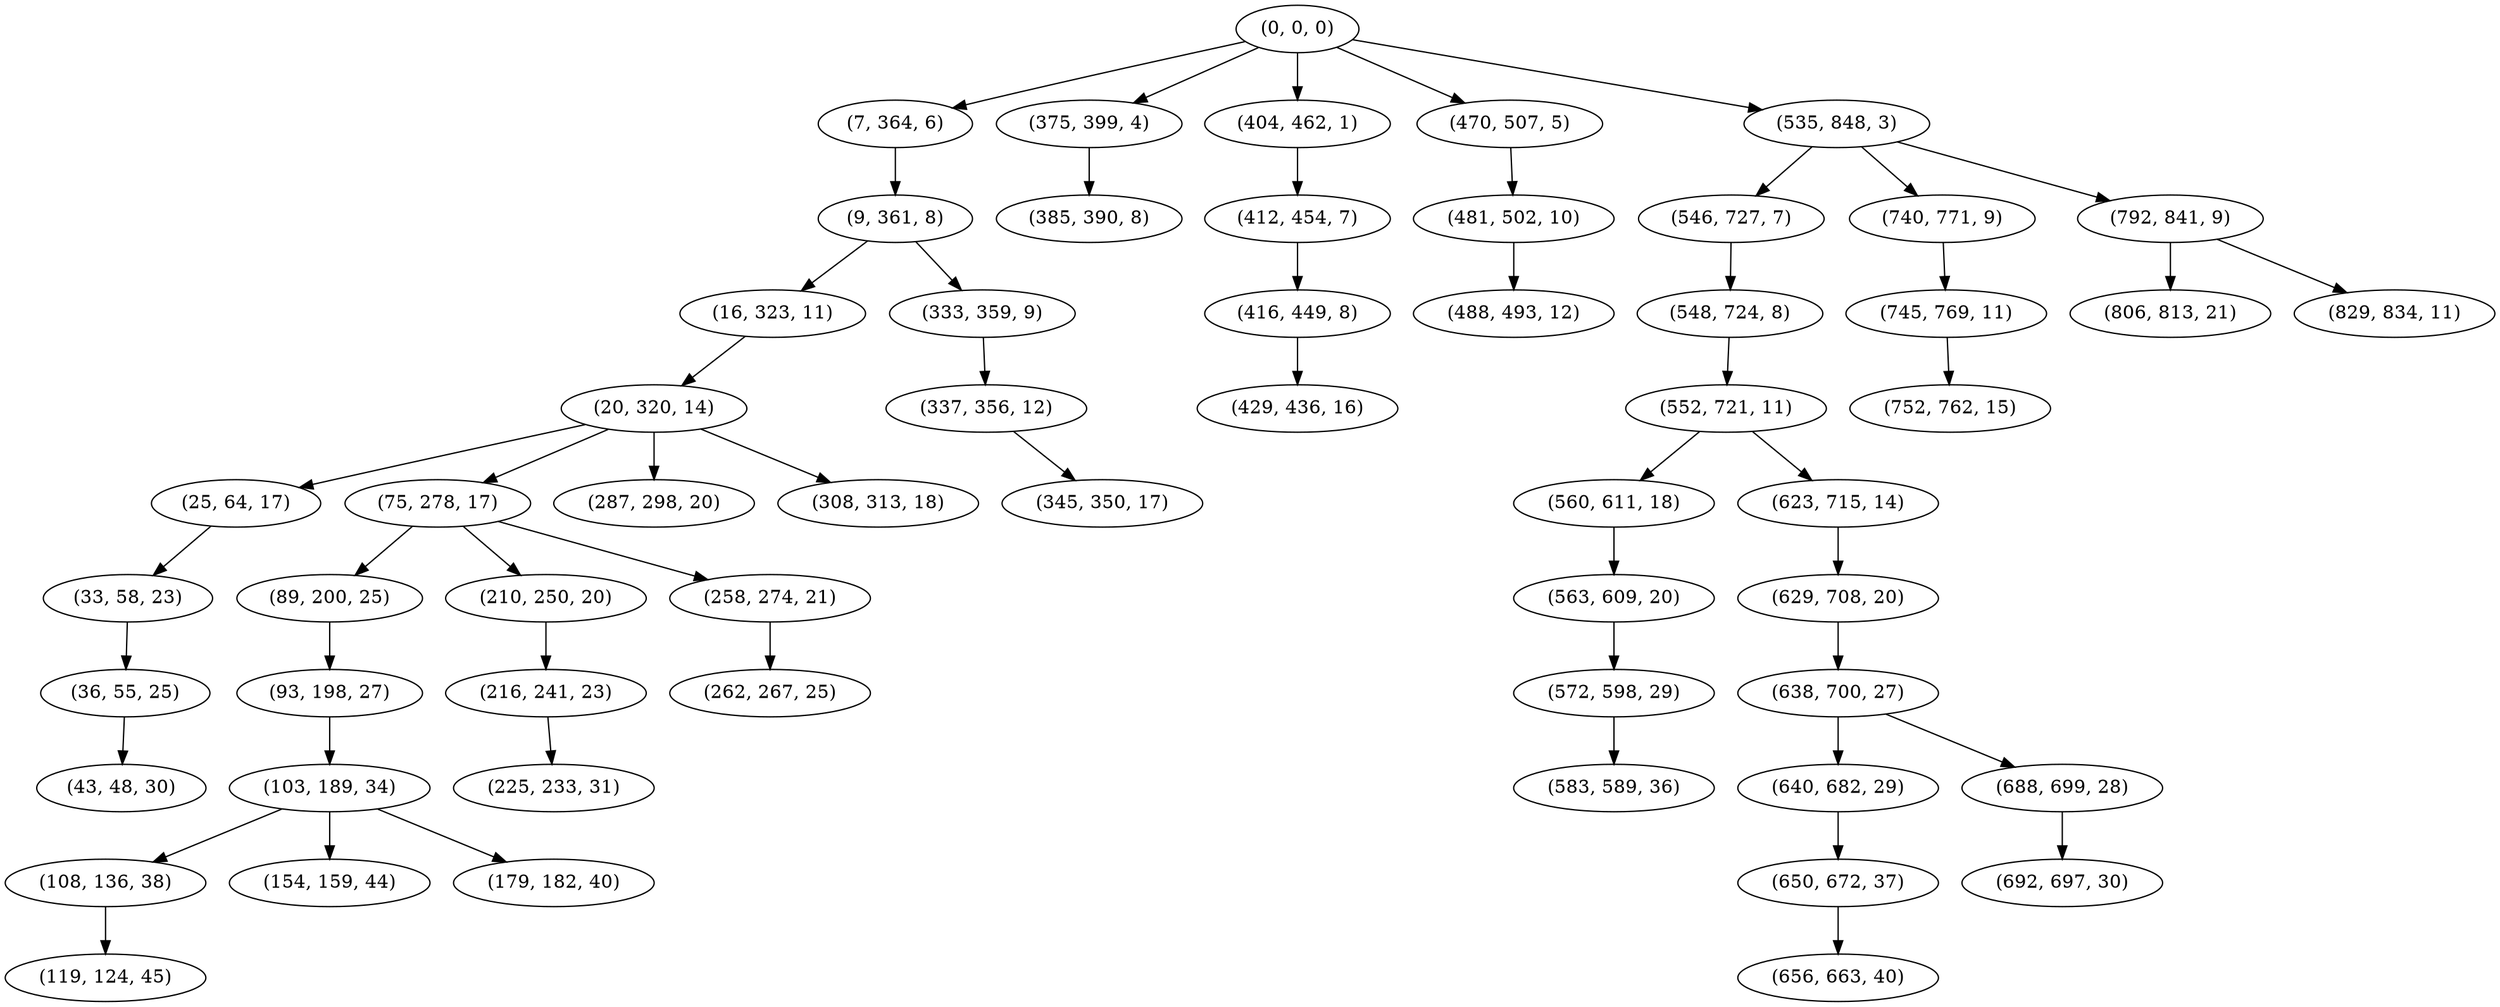 digraph tree {
    "(0, 0, 0)";
    "(7, 364, 6)";
    "(9, 361, 8)";
    "(16, 323, 11)";
    "(20, 320, 14)";
    "(25, 64, 17)";
    "(33, 58, 23)";
    "(36, 55, 25)";
    "(43, 48, 30)";
    "(75, 278, 17)";
    "(89, 200, 25)";
    "(93, 198, 27)";
    "(103, 189, 34)";
    "(108, 136, 38)";
    "(119, 124, 45)";
    "(154, 159, 44)";
    "(179, 182, 40)";
    "(210, 250, 20)";
    "(216, 241, 23)";
    "(225, 233, 31)";
    "(258, 274, 21)";
    "(262, 267, 25)";
    "(287, 298, 20)";
    "(308, 313, 18)";
    "(333, 359, 9)";
    "(337, 356, 12)";
    "(345, 350, 17)";
    "(375, 399, 4)";
    "(385, 390, 8)";
    "(404, 462, 1)";
    "(412, 454, 7)";
    "(416, 449, 8)";
    "(429, 436, 16)";
    "(470, 507, 5)";
    "(481, 502, 10)";
    "(488, 493, 12)";
    "(535, 848, 3)";
    "(546, 727, 7)";
    "(548, 724, 8)";
    "(552, 721, 11)";
    "(560, 611, 18)";
    "(563, 609, 20)";
    "(572, 598, 29)";
    "(583, 589, 36)";
    "(623, 715, 14)";
    "(629, 708, 20)";
    "(638, 700, 27)";
    "(640, 682, 29)";
    "(650, 672, 37)";
    "(656, 663, 40)";
    "(688, 699, 28)";
    "(692, 697, 30)";
    "(740, 771, 9)";
    "(745, 769, 11)";
    "(752, 762, 15)";
    "(792, 841, 9)";
    "(806, 813, 21)";
    "(829, 834, 11)";
    "(0, 0, 0)" -> "(7, 364, 6)";
    "(0, 0, 0)" -> "(375, 399, 4)";
    "(0, 0, 0)" -> "(404, 462, 1)";
    "(0, 0, 0)" -> "(470, 507, 5)";
    "(0, 0, 0)" -> "(535, 848, 3)";
    "(7, 364, 6)" -> "(9, 361, 8)";
    "(9, 361, 8)" -> "(16, 323, 11)";
    "(9, 361, 8)" -> "(333, 359, 9)";
    "(16, 323, 11)" -> "(20, 320, 14)";
    "(20, 320, 14)" -> "(25, 64, 17)";
    "(20, 320, 14)" -> "(75, 278, 17)";
    "(20, 320, 14)" -> "(287, 298, 20)";
    "(20, 320, 14)" -> "(308, 313, 18)";
    "(25, 64, 17)" -> "(33, 58, 23)";
    "(33, 58, 23)" -> "(36, 55, 25)";
    "(36, 55, 25)" -> "(43, 48, 30)";
    "(75, 278, 17)" -> "(89, 200, 25)";
    "(75, 278, 17)" -> "(210, 250, 20)";
    "(75, 278, 17)" -> "(258, 274, 21)";
    "(89, 200, 25)" -> "(93, 198, 27)";
    "(93, 198, 27)" -> "(103, 189, 34)";
    "(103, 189, 34)" -> "(108, 136, 38)";
    "(103, 189, 34)" -> "(154, 159, 44)";
    "(103, 189, 34)" -> "(179, 182, 40)";
    "(108, 136, 38)" -> "(119, 124, 45)";
    "(210, 250, 20)" -> "(216, 241, 23)";
    "(216, 241, 23)" -> "(225, 233, 31)";
    "(258, 274, 21)" -> "(262, 267, 25)";
    "(333, 359, 9)" -> "(337, 356, 12)";
    "(337, 356, 12)" -> "(345, 350, 17)";
    "(375, 399, 4)" -> "(385, 390, 8)";
    "(404, 462, 1)" -> "(412, 454, 7)";
    "(412, 454, 7)" -> "(416, 449, 8)";
    "(416, 449, 8)" -> "(429, 436, 16)";
    "(470, 507, 5)" -> "(481, 502, 10)";
    "(481, 502, 10)" -> "(488, 493, 12)";
    "(535, 848, 3)" -> "(546, 727, 7)";
    "(535, 848, 3)" -> "(740, 771, 9)";
    "(535, 848, 3)" -> "(792, 841, 9)";
    "(546, 727, 7)" -> "(548, 724, 8)";
    "(548, 724, 8)" -> "(552, 721, 11)";
    "(552, 721, 11)" -> "(560, 611, 18)";
    "(552, 721, 11)" -> "(623, 715, 14)";
    "(560, 611, 18)" -> "(563, 609, 20)";
    "(563, 609, 20)" -> "(572, 598, 29)";
    "(572, 598, 29)" -> "(583, 589, 36)";
    "(623, 715, 14)" -> "(629, 708, 20)";
    "(629, 708, 20)" -> "(638, 700, 27)";
    "(638, 700, 27)" -> "(640, 682, 29)";
    "(638, 700, 27)" -> "(688, 699, 28)";
    "(640, 682, 29)" -> "(650, 672, 37)";
    "(650, 672, 37)" -> "(656, 663, 40)";
    "(688, 699, 28)" -> "(692, 697, 30)";
    "(740, 771, 9)" -> "(745, 769, 11)";
    "(745, 769, 11)" -> "(752, 762, 15)";
    "(792, 841, 9)" -> "(806, 813, 21)";
    "(792, 841, 9)" -> "(829, 834, 11)";
}
